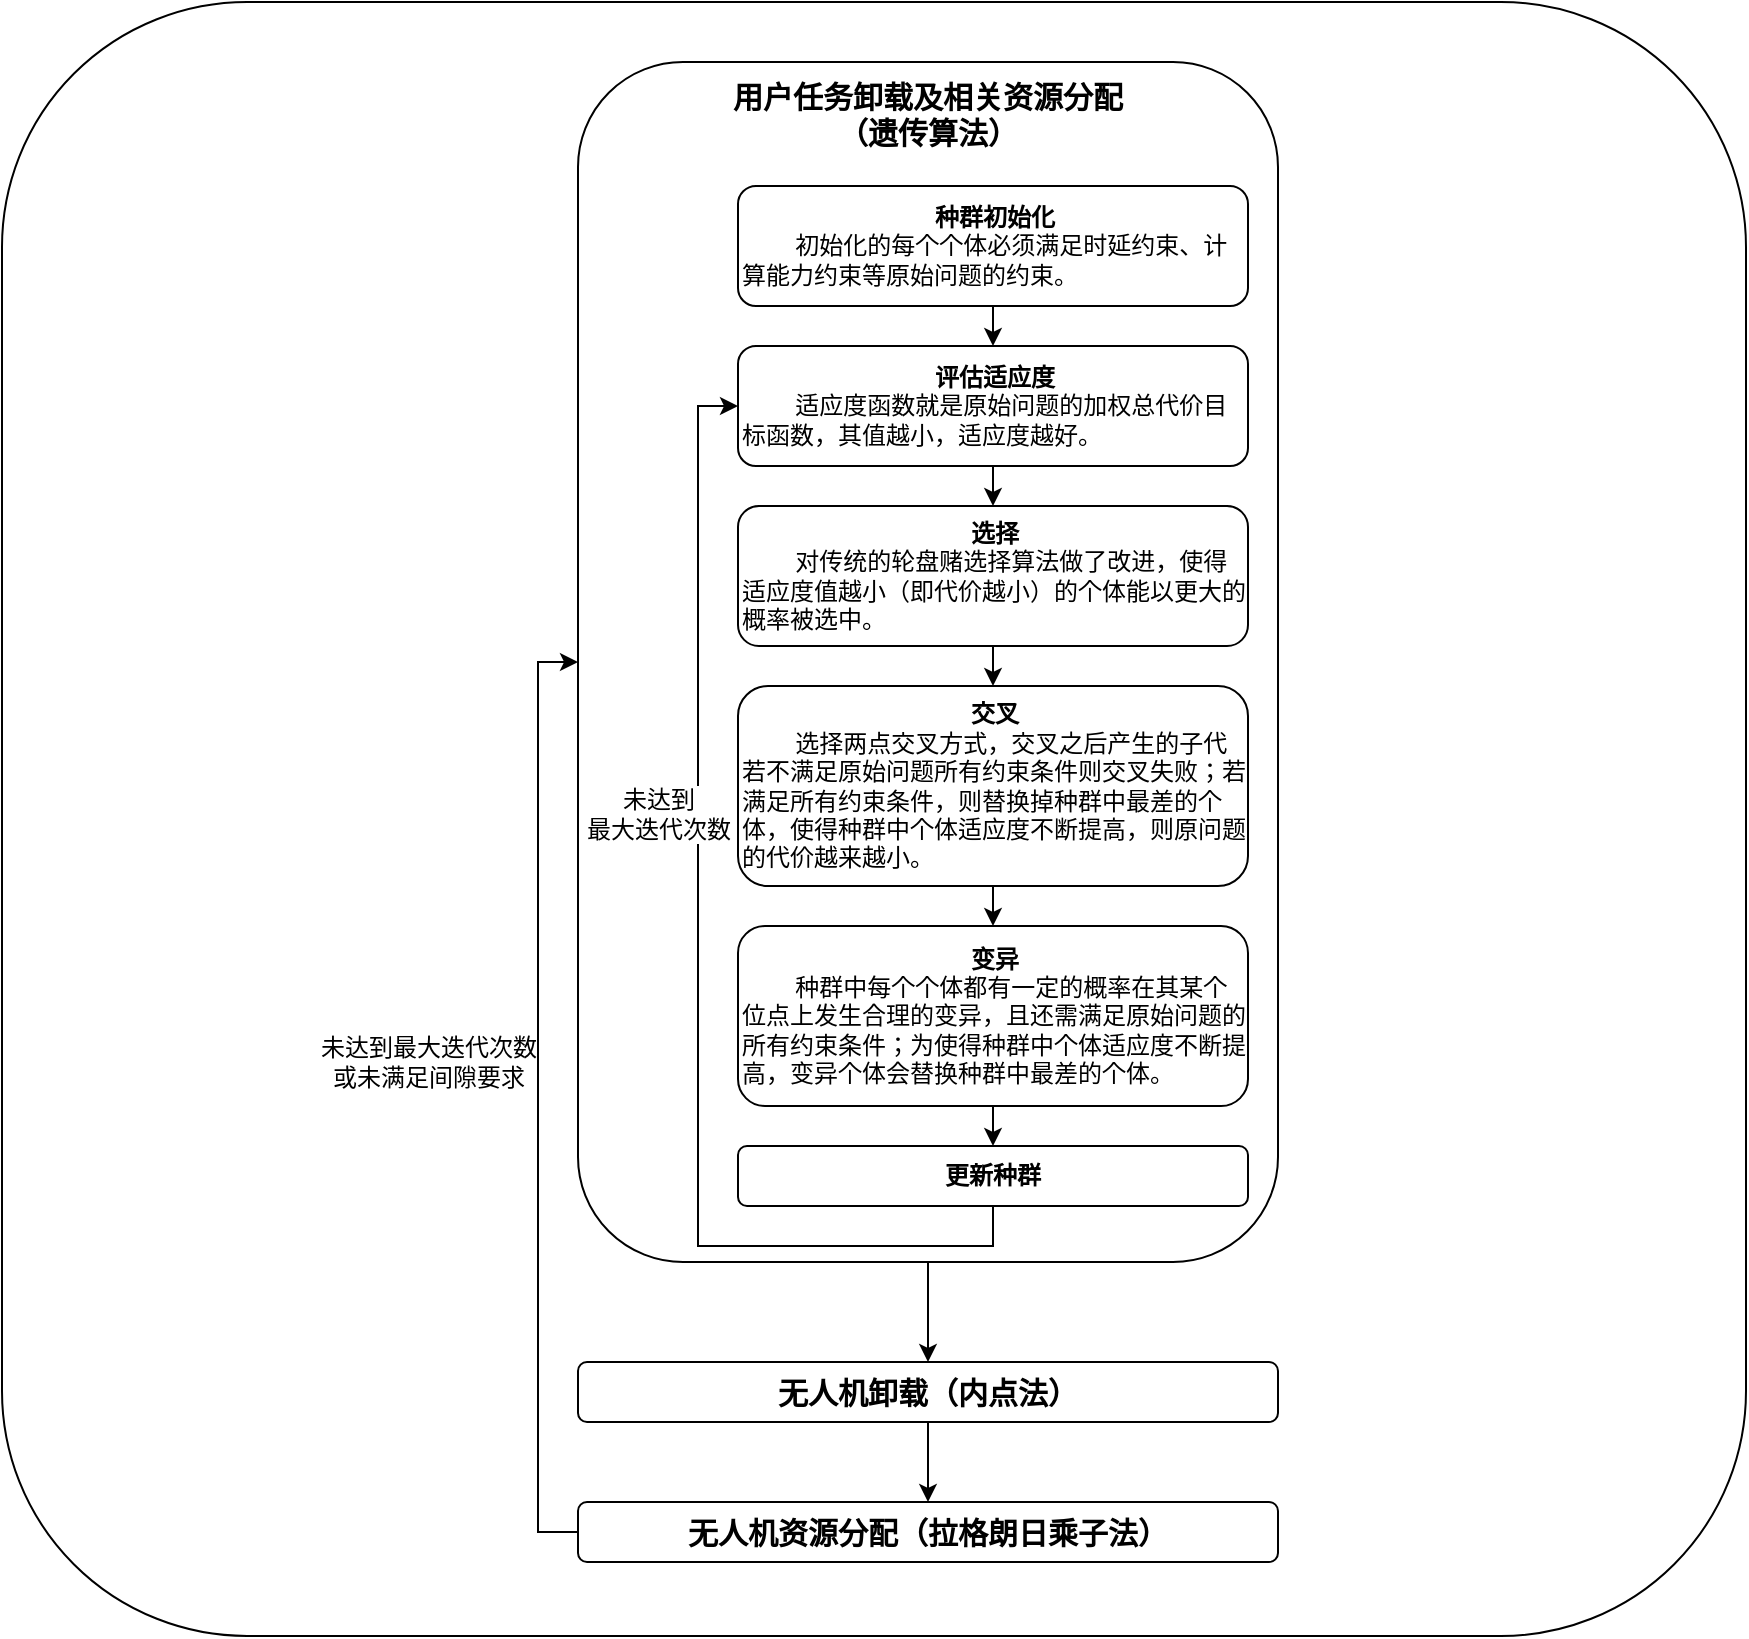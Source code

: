 <mxfile version="22.1.16" type="github">
  <diagram name="第 1 页" id="Molag10bkx70gF2NzAc1">
    <mxGraphModel dx="1483" dy="865" grid="0" gridSize="10" guides="1" tooltips="1" connect="1" arrows="1" fold="1" page="1" pageScale="1" pageWidth="1169" pageHeight="827" math="1" shadow="0">
      <root>
        <mxCell id="0" />
        <mxCell id="1" parent="0" />
        <mxCell id="0SKU3_fmQR_93ired4jf-1" value="" style="rounded=1;whiteSpace=wrap;html=1;fillColor=default;" vertex="1" parent="1">
          <mxGeometry x="112" width="872" height="817" as="geometry" />
        </mxCell>
        <mxCell id="LXPvYiJyVdtFtITvPYf6-36" style="edgeStyle=orthogonalEdgeStyle;rounded=0;orthogonalLoop=1;jettySize=auto;html=1;exitX=0.5;exitY=1;exitDx=0;exitDy=0;entryX=0.5;entryY=0;entryDx=0;entryDy=0;" parent="1" source="LXPvYiJyVdtFtITvPYf6-16" target="LXPvYiJyVdtFtITvPYf6-34" edge="1">
          <mxGeometry relative="1" as="geometry" />
        </mxCell>
        <mxCell id="LXPvYiJyVdtFtITvPYf6-16" value="" style="rounded=1;whiteSpace=wrap;html=1;" parent="1" vertex="1">
          <mxGeometry x="400" y="30" width="350" height="600" as="geometry" />
        </mxCell>
        <mxCell id="LXPvYiJyVdtFtITvPYf6-20" value="&lt;b&gt;&lt;font style=&quot;font-size: 15px;&quot;&gt;用户任务卸载及相关资源分配（遗传算法）&lt;/font&gt;&lt;/b&gt;" style="text;html=1;strokeColor=none;fillColor=none;align=center;verticalAlign=middle;whiteSpace=wrap;rounded=0;" parent="1" vertex="1">
          <mxGeometry x="468.12" y="41" width="213.75" height="30" as="geometry" />
        </mxCell>
        <mxCell id="LXPvYiJyVdtFtITvPYf6-27" style="edgeStyle=orthogonalEdgeStyle;rounded=0;orthogonalLoop=1;jettySize=auto;html=1;exitX=0.5;exitY=1;exitDx=0;exitDy=0;entryX=0.5;entryY=0;entryDx=0;entryDy=0;" parent="1" source="LXPvYiJyVdtFtITvPYf6-21" target="LXPvYiJyVdtFtITvPYf6-22" edge="1">
          <mxGeometry relative="1" as="geometry" />
        </mxCell>
        <mxCell id="LXPvYiJyVdtFtITvPYf6-21" value="&lt;div style=&quot;text-align: center;&quot;&gt;&lt;b&gt;种群初始化&lt;/b&gt;&lt;br&gt;&lt;/div&gt;&lt;span style=&quot;white-space: pre;&quot;&gt;&#x9;&lt;/span&gt;初始化的每个个体必须满足时延约束、计算能力约束等原始问题的约束。" style="rounded=1;whiteSpace=wrap;html=1;align=left;" parent="1" vertex="1">
          <mxGeometry x="480.0" y="92" width="255" height="60" as="geometry" />
        </mxCell>
        <mxCell id="LXPvYiJyVdtFtITvPYf6-28" style="edgeStyle=orthogonalEdgeStyle;rounded=0;orthogonalLoop=1;jettySize=auto;html=1;exitX=0.5;exitY=1;exitDx=0;exitDy=0;entryX=0.5;entryY=0;entryDx=0;entryDy=0;" parent="1" source="LXPvYiJyVdtFtITvPYf6-22" target="LXPvYiJyVdtFtITvPYf6-23" edge="1">
          <mxGeometry relative="1" as="geometry" />
        </mxCell>
        <mxCell id="LXPvYiJyVdtFtITvPYf6-22" value="&lt;div style=&quot;text-align: center;&quot;&gt;&lt;b&gt;评估适应度&lt;/b&gt;&lt;br&gt;&lt;/div&gt;&lt;span style=&quot;white-space: pre;&quot;&gt;&#x9;&lt;/span&gt;适应度函数就是原始问题的加权总代价目标函数，其值越小，适应度越好。" style="rounded=1;whiteSpace=wrap;html=1;align=left;" parent="1" vertex="1">
          <mxGeometry x="480.0" y="172" width="255" height="60" as="geometry" />
        </mxCell>
        <mxCell id="LXPvYiJyVdtFtITvPYf6-29" style="edgeStyle=orthogonalEdgeStyle;rounded=0;orthogonalLoop=1;jettySize=auto;html=1;exitX=0.5;exitY=1;exitDx=0;exitDy=0;entryX=0.5;entryY=0;entryDx=0;entryDy=0;" parent="1" source="LXPvYiJyVdtFtITvPYf6-23" target="LXPvYiJyVdtFtITvPYf6-24" edge="1">
          <mxGeometry relative="1" as="geometry" />
        </mxCell>
        <mxCell id="LXPvYiJyVdtFtITvPYf6-23" value="&lt;div style=&quot;text-align: center;&quot;&gt;&lt;b&gt;选择&lt;/b&gt;&lt;br&gt;&lt;/div&gt;&lt;span style=&quot;white-space: pre;&quot;&gt;&#x9;&lt;/span&gt;对传统的轮盘赌选择算法做了改进，使得适应度值越小（即代价越小）的个体能以更大的概率被选中。" style="rounded=1;whiteSpace=wrap;html=1;align=left;" parent="1" vertex="1">
          <mxGeometry x="480.0" y="252.0" width="255" height="70" as="geometry" />
        </mxCell>
        <mxCell id="LXPvYiJyVdtFtITvPYf6-30" style="edgeStyle=orthogonalEdgeStyle;rounded=0;orthogonalLoop=1;jettySize=auto;html=1;exitX=0.5;exitY=1;exitDx=0;exitDy=0;entryX=0.5;entryY=0;entryDx=0;entryDy=0;" parent="1" source="LXPvYiJyVdtFtITvPYf6-24" target="LXPvYiJyVdtFtITvPYf6-25" edge="1">
          <mxGeometry relative="1" as="geometry" />
        </mxCell>
        <mxCell id="LXPvYiJyVdtFtITvPYf6-24" value="&lt;div style=&quot;text-align: center;&quot;&gt;&lt;b&gt;交叉&lt;/b&gt;&lt;br&gt;&lt;/div&gt;&lt;span style=&quot;white-space: pre;&quot;&gt;&#x9;&lt;/span&gt;选择两点交叉方式，交叉之后产生的子代若不满足原始问题所有约束条件则交叉失败；若满足所有约束条件，则替换掉种群中最差的个体，使得种群中个体适应度不断提高，则原问题的代价越来越小。" style="rounded=1;whiteSpace=wrap;html=1;align=left;" parent="1" vertex="1">
          <mxGeometry x="480.0" y="342" width="255" height="100" as="geometry" />
        </mxCell>
        <mxCell id="LXPvYiJyVdtFtITvPYf6-31" style="edgeStyle=orthogonalEdgeStyle;rounded=0;orthogonalLoop=1;jettySize=auto;html=1;exitX=0.5;exitY=1;exitDx=0;exitDy=0;entryX=0.5;entryY=0;entryDx=0;entryDy=0;" parent="1" source="LXPvYiJyVdtFtITvPYf6-25" target="LXPvYiJyVdtFtITvPYf6-26" edge="1">
          <mxGeometry relative="1" as="geometry" />
        </mxCell>
        <mxCell id="LXPvYiJyVdtFtITvPYf6-25" value="&lt;div style=&quot;text-align: center;&quot;&gt;&lt;b&gt;变异&lt;/b&gt;&lt;br&gt;&lt;/div&gt;&lt;span style=&quot;white-space: pre;&quot;&gt;&#x9;&lt;/span&gt;种群中每个个体都有一定的概率在其某个位点上发生合理的变异，且还需满足原始问题的所有约束条件；为使得种群中个体适应度不断提高，变异个体会替换种群中最差的个体。" style="rounded=1;whiteSpace=wrap;html=1;align=left;" parent="1" vertex="1">
          <mxGeometry x="480.0" y="462" width="255" height="90" as="geometry" />
        </mxCell>
        <mxCell id="LXPvYiJyVdtFtITvPYf6-32" style="edgeStyle=orthogonalEdgeStyle;rounded=0;orthogonalLoop=1;jettySize=auto;html=1;exitX=0.5;exitY=1;exitDx=0;exitDy=0;entryX=0;entryY=0.5;entryDx=0;entryDy=0;" parent="1" source="LXPvYiJyVdtFtITvPYf6-26" target="LXPvYiJyVdtFtITvPYf6-22" edge="1">
          <mxGeometry relative="1" as="geometry" />
        </mxCell>
        <mxCell id="LXPvYiJyVdtFtITvPYf6-33" value="&lt;font style=&quot;font-size: 12px;&quot;&gt;未达到&lt;br&gt;最大迭代次数&lt;/font&gt;" style="edgeLabel;html=1;align=center;verticalAlign=middle;resizable=0;points=[];" parent="LXPvYiJyVdtFtITvPYf6-32" vertex="1" connectable="0">
          <mxGeometry x="0.308" y="12" relative="1" as="geometry">
            <mxPoint x="-8" y="14" as="offset" />
          </mxGeometry>
        </mxCell>
        <mxCell id="LXPvYiJyVdtFtITvPYf6-26" value="&lt;b&gt;更新种群&lt;/b&gt;" style="rounded=1;whiteSpace=wrap;html=1;" parent="1" vertex="1">
          <mxGeometry x="480.0" y="572" width="255" height="30" as="geometry" />
        </mxCell>
        <mxCell id="LXPvYiJyVdtFtITvPYf6-37" style="edgeStyle=orthogonalEdgeStyle;rounded=0;orthogonalLoop=1;jettySize=auto;html=1;exitX=0.5;exitY=1;exitDx=0;exitDy=0;entryX=0.5;entryY=0;entryDx=0;entryDy=0;" parent="1" source="LXPvYiJyVdtFtITvPYf6-34" target="LXPvYiJyVdtFtITvPYf6-35" edge="1">
          <mxGeometry relative="1" as="geometry" />
        </mxCell>
        <mxCell id="LXPvYiJyVdtFtITvPYf6-34" value="&lt;b&gt;&lt;font style=&quot;font-size: 15px;&quot;&gt;无人机卸载（内点法）&lt;/font&gt;&lt;/b&gt;" style="rounded=1;whiteSpace=wrap;html=1;" parent="1" vertex="1">
          <mxGeometry x="400" y="680" width="350" height="30" as="geometry" />
        </mxCell>
        <mxCell id="LXPvYiJyVdtFtITvPYf6-38" style="edgeStyle=orthogonalEdgeStyle;rounded=0;orthogonalLoop=1;jettySize=auto;html=1;exitX=0;exitY=0.5;exitDx=0;exitDy=0;entryX=0;entryY=0.5;entryDx=0;entryDy=0;" parent="1" source="LXPvYiJyVdtFtITvPYf6-35" target="LXPvYiJyVdtFtITvPYf6-16" edge="1">
          <mxGeometry relative="1" as="geometry" />
        </mxCell>
        <mxCell id="LXPvYiJyVdtFtITvPYf6-35" value="&lt;b&gt;&lt;font style=&quot;font-size: 15px;&quot;&gt;无人机资源分配（拉格朗日乘子法）&lt;/font&gt;&lt;/b&gt;" style="rounded=1;whiteSpace=wrap;html=1;" parent="1" vertex="1">
          <mxGeometry x="400" y="750" width="350" height="30" as="geometry" />
        </mxCell>
        <mxCell id="LXPvYiJyVdtFtITvPYf6-39" value="未达到最大迭代次数&lt;br&gt;或未满足间隙要求" style="text;html=1;align=center;verticalAlign=middle;resizable=0;points=[];autosize=1;strokeColor=none;fillColor=none;" parent="1" vertex="1">
          <mxGeometry x="260" y="510" width="130" height="40" as="geometry" />
        </mxCell>
      </root>
    </mxGraphModel>
  </diagram>
</mxfile>
